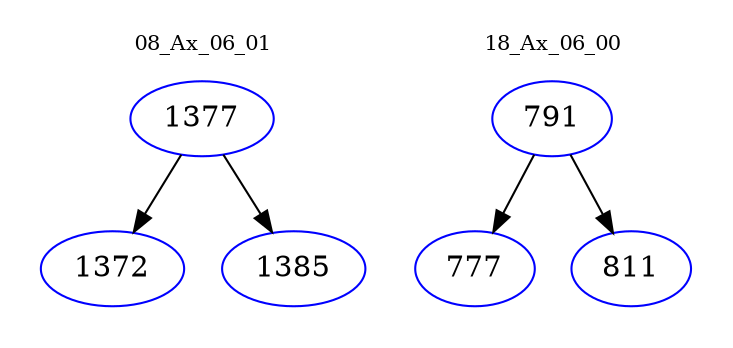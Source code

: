 digraph{
subgraph cluster_0 {
color = white
label = "08_Ax_06_01";
fontsize=10;
T0_1377 [label="1377", color="blue"]
T0_1377 -> T0_1372 [color="black"]
T0_1372 [label="1372", color="blue"]
T0_1377 -> T0_1385 [color="black"]
T0_1385 [label="1385", color="blue"]
}
subgraph cluster_1 {
color = white
label = "18_Ax_06_00";
fontsize=10;
T1_791 [label="791", color="blue"]
T1_791 -> T1_777 [color="black"]
T1_777 [label="777", color="blue"]
T1_791 -> T1_811 [color="black"]
T1_811 [label="811", color="blue"]
}
}
